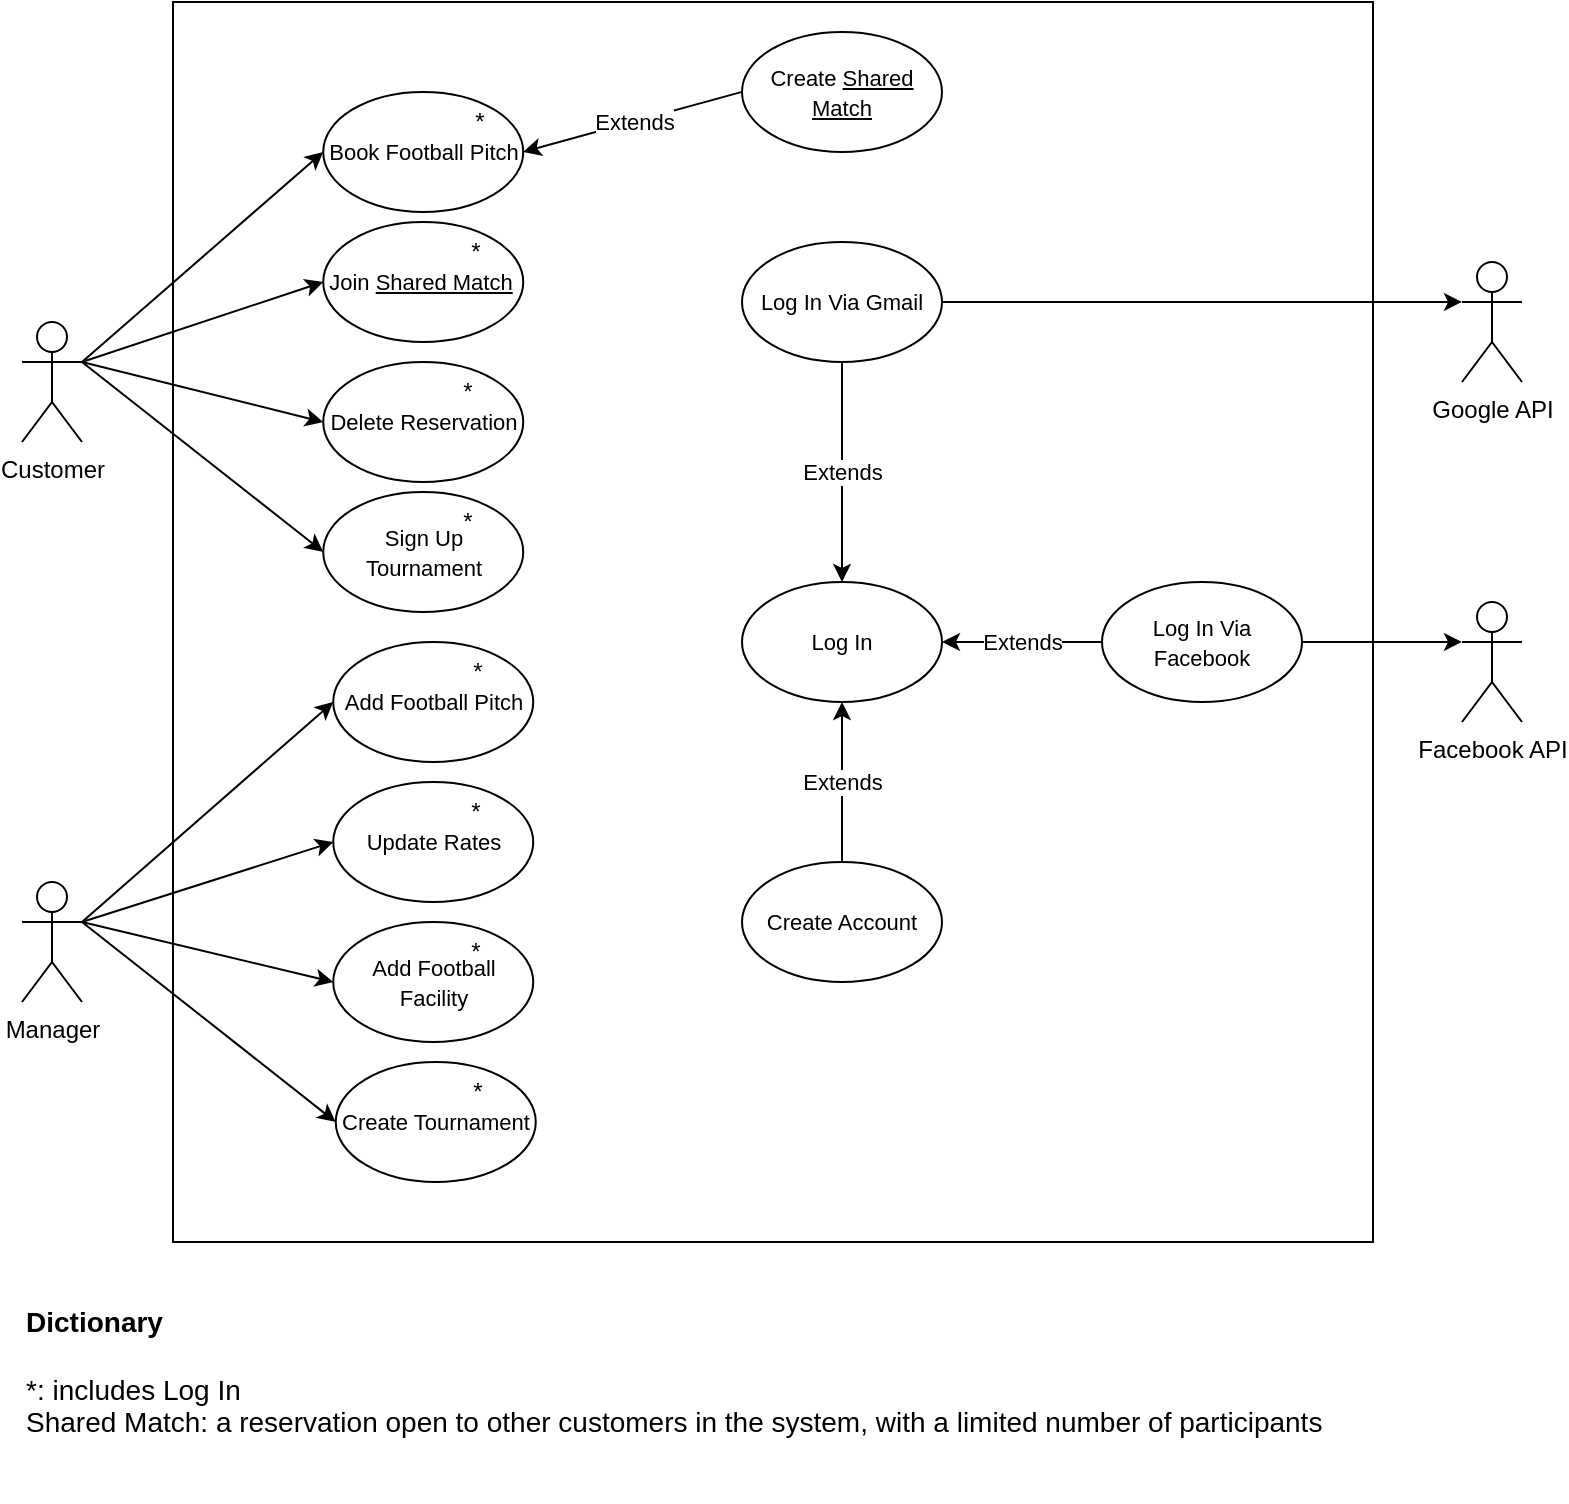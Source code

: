 <mxfile version="22.0.8" type="device">
  <diagram name="Pagina-1" id="TJIYRlZVVNKg7LEigqh6">
    <mxGraphModel dx="795" dy="326" grid="1" gridSize="10" guides="1" tooltips="1" connect="1" arrows="1" fold="1" page="1" pageScale="1" pageWidth="827" pageHeight="1169" math="0" shadow="0">
      <root>
        <mxCell id="0" />
        <mxCell id="1" parent="0" />
        <mxCell id="VYkuQ8G43RXA0hPSaBdG-6" value="" style="html=1;whiteSpace=wrap;fillColor=none;" parent="1" vertex="1">
          <mxGeometry x="113.5" y="50" width="600" height="620" as="geometry" />
        </mxCell>
        <mxCell id="VYkuQ8G43RXA0hPSaBdG-1" value="Customer" style="shape=umlActor;verticalLabelPosition=bottom;verticalAlign=top;html=1;" parent="1" vertex="1">
          <mxGeometry x="38" y="210" width="30" height="60" as="geometry" />
        </mxCell>
        <mxCell id="VYkuQ8G43RXA0hPSaBdG-4" value="Manager" style="shape=umlActor;verticalLabelPosition=bottom;verticalAlign=top;html=1;" parent="1" vertex="1">
          <mxGeometry x="38" y="490" width="30" height="60" as="geometry" />
        </mxCell>
        <mxCell id="VYkuQ8G43RXA0hPSaBdG-8" value="&lt;font style=&quot;font-size: 11px;&quot;&gt;Delete Reservation&lt;/font&gt;" style="ellipse;whiteSpace=wrap;html=1;" parent="1" vertex="1">
          <mxGeometry x="188.62" y="230" width="100" height="60" as="geometry" />
        </mxCell>
        <mxCell id="VYkuQ8G43RXA0hPSaBdG-9" value="&lt;font style=&quot;font-size: 11px;&quot;&gt;Log In&lt;/font&gt;" style="ellipse;whiteSpace=wrap;html=1;" parent="1" vertex="1">
          <mxGeometry x="398" y="340" width="100" height="60" as="geometry" />
        </mxCell>
        <mxCell id="YGv7T2RvrnoPIYcgh6Ru-1" value="&lt;font style=&quot;font-size: 11px;&quot;&gt;Join &lt;u&gt;Shared Match&lt;/u&gt;&amp;nbsp;&lt;/font&gt;" style="ellipse;whiteSpace=wrap;html=1;" parent="1" vertex="1">
          <mxGeometry x="188.62" y="160" width="100" height="60" as="geometry" />
        </mxCell>
        <mxCell id="YGv7T2RvrnoPIYcgh6Ru-2" value="&lt;font style=&quot;font-size: 11px;&quot;&gt;Book Football Pitch&lt;/font&gt;" style="ellipse;whiteSpace=wrap;html=1;" parent="1" vertex="1">
          <mxGeometry x="188.62" y="94.94" width="100" height="60" as="geometry" />
        </mxCell>
        <mxCell id="YGv7T2RvrnoPIYcgh6Ru-4" value="&lt;font style=&quot;font-size: 11px;&quot;&gt;Add Football Pitch&lt;/font&gt;" style="ellipse;whiteSpace=wrap;html=1;" parent="1" vertex="1">
          <mxGeometry x="193.62" y="370" width="100" height="60" as="geometry" />
        </mxCell>
        <mxCell id="YGv7T2RvrnoPIYcgh6Ru-7" value="&lt;font style=&quot;font-size: 12px;&quot;&gt;Google API&lt;br&gt;&lt;/font&gt;" style="shape=umlActor;verticalLabelPosition=bottom;verticalAlign=top;html=1;" parent="1" vertex="1">
          <mxGeometry x="758" y="180" width="30" height="60" as="geometry" />
        </mxCell>
        <mxCell id="YGv7T2RvrnoPIYcgh6Ru-24" value="" style="endArrow=classic;html=1;rounded=0;exitX=1;exitY=0.333;exitDx=0;exitDy=0;exitPerimeter=0;entryX=0;entryY=0.5;entryDx=0;entryDy=0;" parent="1" source="VYkuQ8G43RXA0hPSaBdG-1" target="YGv7T2RvrnoPIYcgh6Ru-2" edge="1">
          <mxGeometry width="50" height="50" relative="1" as="geometry">
            <mxPoint x="388" y="300" as="sourcePoint" />
            <mxPoint x="438" y="250" as="targetPoint" />
          </mxGeometry>
        </mxCell>
        <mxCell id="YGv7T2RvrnoPIYcgh6Ru-30" value="" style="endArrow=classic;html=1;rounded=0;exitX=1;exitY=0.333;exitDx=0;exitDy=0;exitPerimeter=0;entryX=0;entryY=0.5;entryDx=0;entryDy=0;" parent="1" source="VYkuQ8G43RXA0hPSaBdG-1" target="YGv7T2RvrnoPIYcgh6Ru-1" edge="1">
          <mxGeometry width="50" height="50" relative="1" as="geometry">
            <mxPoint x="308" y="340" as="sourcePoint" />
            <mxPoint x="358" y="290" as="targetPoint" />
          </mxGeometry>
        </mxCell>
        <mxCell id="YGv7T2RvrnoPIYcgh6Ru-35" value="" style="endArrow=classic;html=1;rounded=0;entryX=0;entryY=0.333;entryDx=0;entryDy=0;entryPerimeter=0;exitX=1;exitY=0.5;exitDx=0;exitDy=0;" parent="1" source="pXMUvUlf4i8bMqYEDKzL-3" target="YGv7T2RvrnoPIYcgh6Ru-7" edge="1">
          <mxGeometry width="50" height="50" relative="1" as="geometry">
            <mxPoint x="538" y="310" as="sourcePoint" />
            <mxPoint x="588" y="260" as="targetPoint" />
          </mxGeometry>
        </mxCell>
        <mxCell id="pXMUvUlf4i8bMqYEDKzL-3" value="&lt;font style=&quot;font-size: 11px;&quot;&gt;Log In Via Gmail&lt;/font&gt;" style="ellipse;whiteSpace=wrap;html=1;" parent="1" vertex="1">
          <mxGeometry x="398" y="170" width="100" height="60" as="geometry" />
        </mxCell>
        <mxCell id="pXMUvUlf4i8bMqYEDKzL-4" value="" style="endArrow=classic;html=1;rounded=0;exitX=0.5;exitY=1;exitDx=0;exitDy=0;entryX=0.5;entryY=0;entryDx=0;entryDy=0;" parent="1" source="pXMUvUlf4i8bMqYEDKzL-3" target="VYkuQ8G43RXA0hPSaBdG-9" edge="1">
          <mxGeometry relative="1" as="geometry">
            <mxPoint x="478" y="240" as="sourcePoint" />
            <mxPoint x="578" y="240" as="targetPoint" />
          </mxGeometry>
        </mxCell>
        <mxCell id="pXMUvUlf4i8bMqYEDKzL-5" value="Extends" style="edgeLabel;resizable=0;html=1;align=center;verticalAlign=middle;" parent="pXMUvUlf4i8bMqYEDKzL-4" connectable="0" vertex="1">
          <mxGeometry relative="1" as="geometry" />
        </mxCell>
        <mxCell id="pXMUvUlf4i8bMqYEDKzL-6" value="&lt;font style=&quot;font-size: 11px;&quot;&gt;Create Account&lt;/font&gt;" style="ellipse;whiteSpace=wrap;html=1;" parent="1" vertex="1">
          <mxGeometry x="398" y="480" width="100" height="60" as="geometry" />
        </mxCell>
        <mxCell id="pXMUvUlf4i8bMqYEDKzL-7" value="Extends" style="endArrow=classic;html=1;rounded=0;entryX=0.5;entryY=1;entryDx=0;entryDy=0;exitX=0.5;exitY=0;exitDx=0;exitDy=0;" parent="1" source="pXMUvUlf4i8bMqYEDKzL-6" target="VYkuQ8G43RXA0hPSaBdG-9" edge="1">
          <mxGeometry relative="1" as="geometry">
            <mxPoint x="448" y="380" as="sourcePoint" />
            <mxPoint x="548" y="380" as="targetPoint" />
          </mxGeometry>
        </mxCell>
        <mxCell id="pXMUvUlf4i8bMqYEDKzL-13" value="" style="endArrow=classic;html=1;rounded=0;exitX=1;exitY=0.333;exitDx=0;exitDy=0;exitPerimeter=0;entryX=0;entryY=0.5;entryDx=0;entryDy=0;" parent="1" source="VYkuQ8G43RXA0hPSaBdG-4" target="YGv7T2RvrnoPIYcgh6Ru-4" edge="1">
          <mxGeometry width="50" height="50" relative="1" as="geometry">
            <mxPoint x="328" y="560" as="sourcePoint" />
            <mxPoint x="378" y="510" as="targetPoint" />
          </mxGeometry>
        </mxCell>
        <mxCell id="pXMUvUlf4i8bMqYEDKzL-24" value="&lt;font style=&quot;font-size: 11px;&quot;&gt;Create &lt;u&gt;Shared Match&lt;/u&gt;&lt;/font&gt;" style="ellipse;whiteSpace=wrap;html=1;" parent="1" vertex="1">
          <mxGeometry x="398" y="64.94" width="100" height="60" as="geometry" />
        </mxCell>
        <mxCell id="pXMUvUlf4i8bMqYEDKzL-35" value="*" style="text;html=1;strokeColor=none;fillColor=none;align=center;verticalAlign=middle;whiteSpace=wrap;rounded=0;" parent="1" vertex="1">
          <mxGeometry x="234.87" y="160" width="60" height="30" as="geometry" />
        </mxCell>
        <mxCell id="pXMUvUlf4i8bMqYEDKzL-37" value="*" style="text;html=1;strokeColor=none;fillColor=none;align=center;verticalAlign=middle;whiteSpace=wrap;rounded=0;" parent="1" vertex="1">
          <mxGeometry x="237.38" y="94.94" width="60" height="30" as="geometry" />
        </mxCell>
        <mxCell id="pXMUvUlf4i8bMqYEDKzL-38" value="&lt;font style=&quot;font-size: 14px;&quot;&gt;&lt;b&gt;Dictionary&lt;br&gt;&lt;br&gt;&lt;/b&gt;*: includes Log In&amp;nbsp;&lt;br&gt;Shared Match:&amp;nbsp;a reservation open to other customers in the system, with a limited number of participants&lt;br&gt;&lt;/font&gt;" style="text;html=1;strokeColor=none;fillColor=none;align=left;verticalAlign=middle;whiteSpace=wrap;rounded=0;" parent="1" vertex="1">
          <mxGeometry x="38" y="670" width="672" height="130" as="geometry" />
        </mxCell>
        <mxCell id="JSUpxwKBtzQWxORTPVua-3" value="" style="endArrow=classic;html=1;rounded=0;exitX=0;exitY=0.5;exitDx=0;exitDy=0;entryX=1;entryY=0.5;entryDx=0;entryDy=0;" parent="1" source="pXMUvUlf4i8bMqYEDKzL-24" target="YGv7T2RvrnoPIYcgh6Ru-2" edge="1">
          <mxGeometry relative="1" as="geometry">
            <mxPoint x="398" y="130" as="sourcePoint" />
            <mxPoint x="308" y="130" as="targetPoint" />
          </mxGeometry>
        </mxCell>
        <mxCell id="JSUpxwKBtzQWxORTPVua-4" value="Extends" style="edgeLabel;resizable=0;html=1;align=center;verticalAlign=middle;" parent="JSUpxwKBtzQWxORTPVua-3" connectable="0" vertex="1">
          <mxGeometry relative="1" as="geometry" />
        </mxCell>
        <mxCell id="JSUpxwKBtzQWxORTPVua-5" value="&lt;font style=&quot;font-size: 11px;&quot;&gt;Update Rates&lt;/font&gt;" style="ellipse;whiteSpace=wrap;html=1;" parent="1" vertex="1">
          <mxGeometry x="193.62" y="440" width="100" height="60" as="geometry" />
        </mxCell>
        <mxCell id="3cIT5jCqNrF9T8N8SsBt-2" value="*" style="text;html=1;strokeColor=none;fillColor=none;align=center;verticalAlign=middle;whiteSpace=wrap;rounded=0;" parent="1" vertex="1">
          <mxGeometry x="236.12" y="370" width="60" height="30" as="geometry" />
        </mxCell>
        <mxCell id="3cIT5jCqNrF9T8N8SsBt-3" value="*" style="text;html=1;strokeColor=none;fillColor=none;align=center;verticalAlign=middle;whiteSpace=wrap;rounded=0;" parent="1" vertex="1">
          <mxGeometry x="234.87" y="440" width="60" height="30" as="geometry" />
        </mxCell>
        <mxCell id="3cIT5jCqNrF9T8N8SsBt-4" value="" style="endArrow=classic;html=1;rounded=0;exitX=1;exitY=0.333;exitDx=0;exitDy=0;exitPerimeter=0;entryX=0;entryY=0.5;entryDx=0;entryDy=0;" parent="1" source="VYkuQ8G43RXA0hPSaBdG-4" target="JSUpxwKBtzQWxORTPVua-5" edge="1">
          <mxGeometry width="50" height="50" relative="1" as="geometry">
            <mxPoint x="338" y="600" as="sourcePoint" />
            <mxPoint x="388" y="550" as="targetPoint" />
          </mxGeometry>
        </mxCell>
        <mxCell id="CUCYZQs7ReIc307yx0Ik-1" value="*" style="text;html=1;strokeColor=none;fillColor=none;align=center;verticalAlign=middle;whiteSpace=wrap;rounded=0;" parent="1" vertex="1">
          <mxGeometry x="231.12" y="230" width="60" height="30" as="geometry" />
        </mxCell>
        <mxCell id="CUCYZQs7ReIc307yx0Ik-2" value="" style="endArrow=classic;html=1;rounded=0;exitX=1;exitY=0.333;exitDx=0;exitDy=0;exitPerimeter=0;entryX=0;entryY=0.5;entryDx=0;entryDy=0;" parent="1" source="VYkuQ8G43RXA0hPSaBdG-1" target="VYkuQ8G43RXA0hPSaBdG-8" edge="1">
          <mxGeometry width="50" height="50" relative="1" as="geometry">
            <mxPoint x="408" y="290" as="sourcePoint" />
            <mxPoint x="458" y="240" as="targetPoint" />
          </mxGeometry>
        </mxCell>
        <mxCell id="CUCYZQs7ReIc307yx0Ik-4" value="&lt;font style=&quot;font-size: 12px;&quot;&gt;Facebook API&lt;br&gt;&lt;/font&gt;" style="shape=umlActor;verticalLabelPosition=bottom;verticalAlign=top;html=1;" parent="1" vertex="1">
          <mxGeometry x="758" y="350" width="30" height="60" as="geometry" />
        </mxCell>
        <mxCell id="CUCYZQs7ReIc307yx0Ik-6" value="&lt;font style=&quot;font-size: 11px;&quot;&gt;Log In Via Facebook&lt;/font&gt;" style="ellipse;whiteSpace=wrap;html=1;" parent="1" vertex="1">
          <mxGeometry x="578" y="340" width="100" height="60" as="geometry" />
        </mxCell>
        <mxCell id="CUCYZQs7ReIc307yx0Ik-7" value="Extends" style="endArrow=classic;html=1;rounded=0;entryX=1;entryY=0.5;entryDx=0;entryDy=0;exitX=0;exitY=0.5;exitDx=0;exitDy=0;" parent="1" source="CUCYZQs7ReIc307yx0Ik-6" target="VYkuQ8G43RXA0hPSaBdG-9" edge="1">
          <mxGeometry relative="1" as="geometry">
            <mxPoint x="528" y="435" as="sourcePoint" />
            <mxPoint x="528" y="340" as="targetPoint" />
          </mxGeometry>
        </mxCell>
        <mxCell id="CUCYZQs7ReIc307yx0Ik-8" value="" style="endArrow=classic;html=1;rounded=0;entryX=0;entryY=0.333;entryDx=0;entryDy=0;entryPerimeter=0;exitX=1;exitY=0.5;exitDx=0;exitDy=0;" parent="1" source="CUCYZQs7ReIc307yx0Ik-6" target="CUCYZQs7ReIc307yx0Ik-4" edge="1">
          <mxGeometry width="50" height="50" relative="1" as="geometry">
            <mxPoint x="648" y="370" as="sourcePoint" />
            <mxPoint x="698" y="320" as="targetPoint" />
          </mxGeometry>
        </mxCell>
        <mxCell id="CUCYZQs7ReIc307yx0Ik-9" value="&lt;span style=&quot;font-size: 11px;&quot;&gt;Add Football Facility&lt;/span&gt;" style="ellipse;whiteSpace=wrap;html=1;" parent="1" vertex="1">
          <mxGeometry x="193.62" y="510" width="100" height="60" as="geometry" />
        </mxCell>
        <mxCell id="CUCYZQs7ReIc307yx0Ik-10" value="*" style="text;html=1;strokeColor=none;fillColor=none;align=center;verticalAlign=middle;whiteSpace=wrap;rounded=0;" parent="1" vertex="1">
          <mxGeometry x="234.87" y="510" width="60" height="30" as="geometry" />
        </mxCell>
        <mxCell id="CUCYZQs7ReIc307yx0Ik-11" value="" style="endArrow=classic;html=1;rounded=0;exitX=1;exitY=0.333;exitDx=0;exitDy=0;exitPerimeter=0;entryX=0;entryY=0.5;entryDx=0;entryDy=0;" parent="1" source="VYkuQ8G43RXA0hPSaBdG-4" target="CUCYZQs7ReIc307yx0Ik-9" edge="1">
          <mxGeometry width="50" height="50" relative="1" as="geometry">
            <mxPoint x="368" y="650" as="sourcePoint" />
            <mxPoint x="418" y="600" as="targetPoint" />
          </mxGeometry>
        </mxCell>
        <mxCell id="u67dnZ7TjAeRBNaexq_y-3" value="&lt;span style=&quot;font-size: 11px;&quot;&gt;Create Tournament&lt;/span&gt;" style="ellipse;whiteSpace=wrap;html=1;" parent="1" vertex="1">
          <mxGeometry x="194.88" y="580" width="100" height="60" as="geometry" />
        </mxCell>
        <mxCell id="u67dnZ7TjAeRBNaexq_y-4" value="*" style="text;html=1;strokeColor=none;fillColor=none;align=center;verticalAlign=middle;whiteSpace=wrap;rounded=0;" parent="1" vertex="1">
          <mxGeometry x="236.13" y="580" width="60" height="30" as="geometry" />
        </mxCell>
        <mxCell id="u67dnZ7TjAeRBNaexq_y-5" value="" style="endArrow=classic;html=1;rounded=0;entryX=0;entryY=0.5;entryDx=0;entryDy=0;exitX=1;exitY=0.333;exitDx=0;exitDy=0;exitPerimeter=0;" parent="1" source="VYkuQ8G43RXA0hPSaBdG-4" target="u67dnZ7TjAeRBNaexq_y-3" edge="1">
          <mxGeometry width="50" height="50" relative="1" as="geometry">
            <mxPoint x="310" y="600" as="sourcePoint" />
            <mxPoint x="360" y="550" as="targetPoint" />
          </mxGeometry>
        </mxCell>
        <mxCell id="_R4P_zVctG-r0srgMJjs-1" value="&lt;font style=&quot;font-size: 11px;&quot;&gt;Sign Up Tournament&lt;/font&gt;" style="ellipse;whiteSpace=wrap;html=1;" vertex="1" parent="1">
          <mxGeometry x="188.62" y="294.94" width="100" height="60" as="geometry" />
        </mxCell>
        <mxCell id="_R4P_zVctG-r0srgMJjs-2" value="*" style="text;html=1;strokeColor=none;fillColor=none;align=center;verticalAlign=middle;whiteSpace=wrap;rounded=0;" vertex="1" parent="1">
          <mxGeometry x="231.12" y="294.94" width="60" height="30" as="geometry" />
        </mxCell>
        <mxCell id="_R4P_zVctG-r0srgMJjs-3" value="" style="endArrow=classic;html=1;rounded=0;exitX=1;exitY=0.333;exitDx=0;exitDy=0;exitPerimeter=0;entryX=0;entryY=0.5;entryDx=0;entryDy=0;" edge="1" parent="1" source="VYkuQ8G43RXA0hPSaBdG-1" target="_R4P_zVctG-r0srgMJjs-1">
          <mxGeometry width="50" height="50" relative="1" as="geometry">
            <mxPoint x="80" y="240" as="sourcePoint" />
            <mxPoint x="390" y="270" as="targetPoint" />
          </mxGeometry>
        </mxCell>
      </root>
    </mxGraphModel>
  </diagram>
</mxfile>
